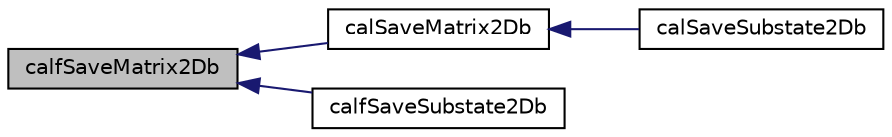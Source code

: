 digraph "calfSaveMatrix2Db"
{
  edge [fontname="Helvetica",fontsize="10",labelfontname="Helvetica",labelfontsize="10"];
  node [fontname="Helvetica",fontsize="10",shape=record];
  rankdir="LR";
  Node1 [label="calfSaveMatrix2Db",height=0.2,width=0.4,color="black", fillcolor="grey75", style="filled" fontcolor="black"];
  Node1 -> Node2 [dir="back",color="midnightblue",fontsize="10",style="solid",fontname="Helvetica"];
  Node2 [label="calSaveMatrix2Db",height=0.2,width=0.4,color="black", fillcolor="white", style="filled",URL="$cal2_d_buffer_i_o_8h.html#adfc23e96ec47a746b34aa41c7ca113fc",tooltip="Saves a byte matrix to file. "];
  Node2 -> Node3 [dir="back",color="midnightblue",fontsize="10",style="solid",fontname="Helvetica"];
  Node3 [label="calSaveSubstate2Db",height=0.2,width=0.4,color="black", fillcolor="white", style="filled",URL="$cal2_d_i_o_8h.html#ab3ef6d9704700c64eee73e47480af72e",tooltip="Saves a byte substate to file. "];
  Node1 -> Node4 [dir="back",color="midnightblue",fontsize="10",style="solid",fontname="Helvetica"];
  Node4 [label="calfSaveSubstate2Db",height=0.2,width=0.4,color="black", fillcolor="white", style="filled",URL="$cal2_d_i_o_8h.html#af606cab038d8f7483c20dd9f63f38f33",tooltip="Saves a byte substate to file. "];
}
